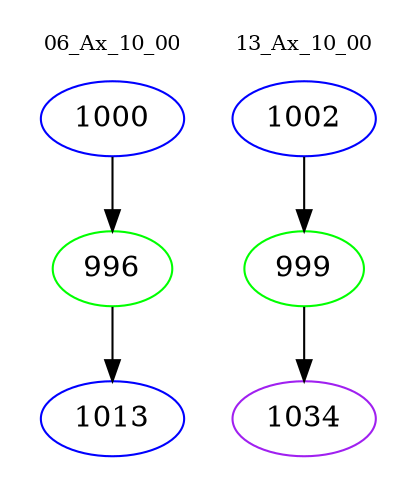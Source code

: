 digraph{
subgraph cluster_0 {
color = white
label = "06_Ax_10_00";
fontsize=10;
T0_1000 [label="1000", color="blue"]
T0_1000 -> T0_996 [color="black"]
T0_996 [label="996", color="green"]
T0_996 -> T0_1013 [color="black"]
T0_1013 [label="1013", color="blue"]
}
subgraph cluster_1 {
color = white
label = "13_Ax_10_00";
fontsize=10;
T1_1002 [label="1002", color="blue"]
T1_1002 -> T1_999 [color="black"]
T1_999 [label="999", color="green"]
T1_999 -> T1_1034 [color="black"]
T1_1034 [label="1034", color="purple"]
}
}

